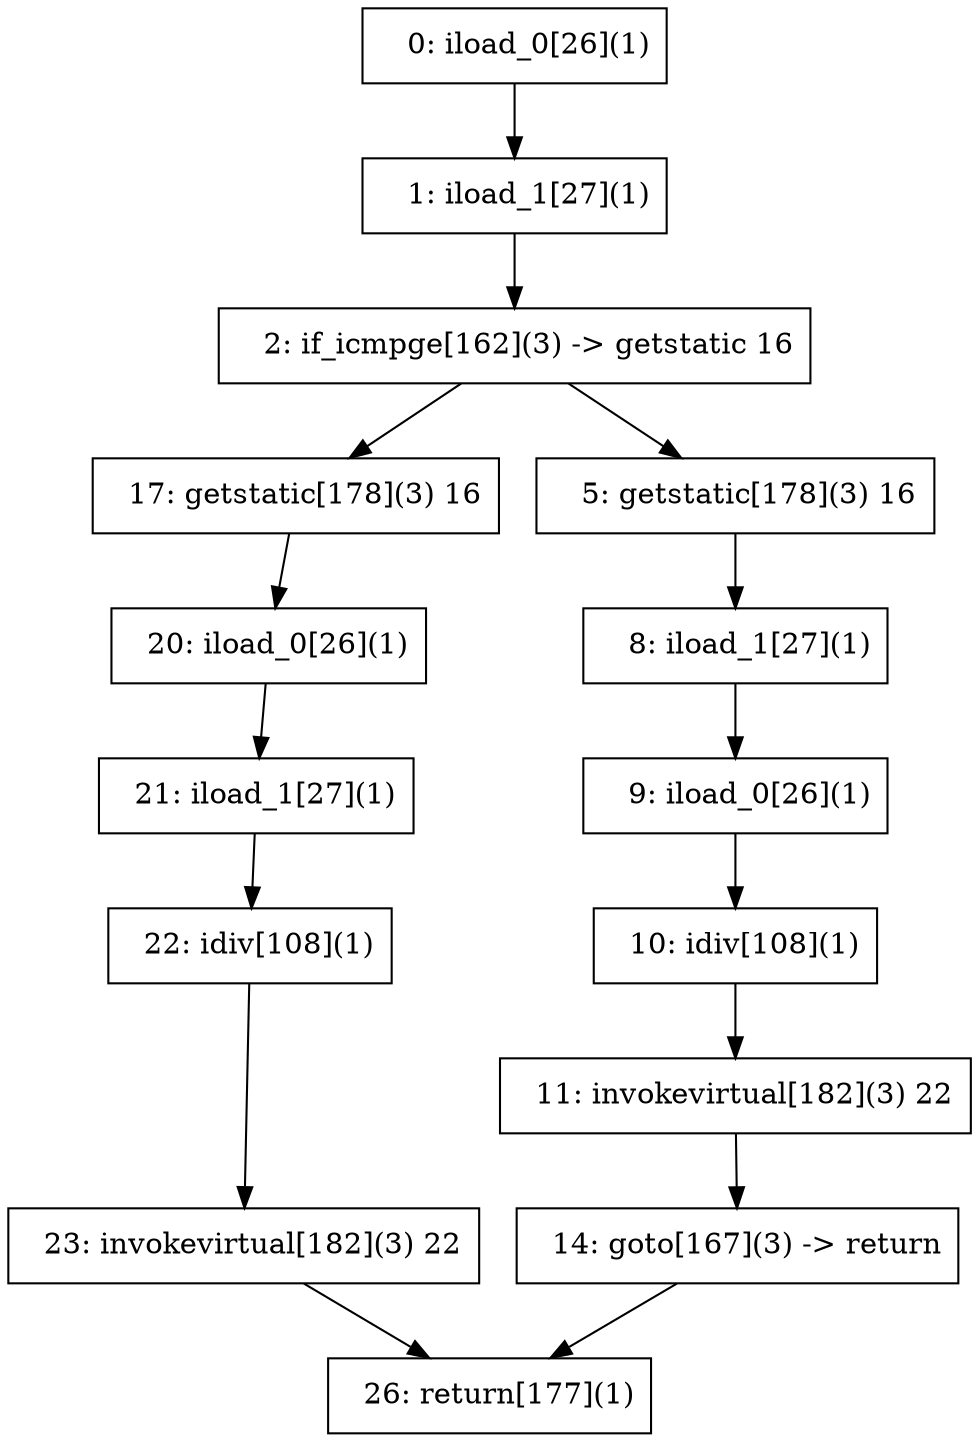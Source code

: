 digraph v1 {
	node [shape=box]

	11 [label="  11: invokevirtual[182](3) 22"];
	11 -> 14;
	22 [label="  22: idiv[108](1)"];
	22 -> 23;
	14 [label="  14: goto[167](3) -> return"];
	14 -> 26;
	1 [label="   1: iload_1[27](1)"];
	1 -> 2;
	17 [label="  17: getstatic[178](3) 16"];
	17 -> 20;
	2 [label="   2: if_icmpge[162](3) -> getstatic 16"];
	2 -> 5;
	2 -> 17;
	10 [label="  10: idiv[108](1)"];
	10 -> 11;
	20 [label="  20: iload_0[26](1)"];
	20 -> 21;
	23 [label="  23: invokevirtual[182](3) 22"];
	23 -> 26;
	21 [label="  21: iload_1[27](1)"];
	21 -> 22;
	5 [label="   5: getstatic[178](3) 16"];
	5 -> 8;
	0 [label="   0: iload_0[26](1)"];
	0 -> 1;
	8 [label="   8: iload_1[27](1)"];
	8 -> 9;
	26 [label="  26: return[177](1)"];
	9 [label="   9: iload_0[26](1)"];
	9 -> 10;
}
